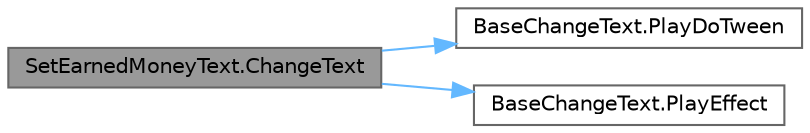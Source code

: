 digraph "SetEarnedMoneyText.ChangeText"
{
 // LATEX_PDF_SIZE
  bgcolor="transparent";
  edge [fontname=Helvetica,fontsize=10,labelfontname=Helvetica,labelfontsize=10];
  node [fontname=Helvetica,fontsize=10,shape=box,height=0.2,width=0.4];
  rankdir="LR";
  Node1 [id="Node000001",label="SetEarnedMoneyText.ChangeText",height=0.2,width=0.4,color="gray40", fillcolor="grey60", style="filled", fontcolor="black",tooltip=" "];
  Node1 -> Node2 [id="edge1_Node000001_Node000002",color="steelblue1",style="solid",tooltip=" "];
  Node2 [id="Node000002",label="BaseChangeText.PlayDoTween",height=0.2,width=0.4,color="grey40", fillcolor="white", style="filled",URL="$class_base_change_text.html#a551d8e19da8bc726f852f9c84088a528",tooltip=" "];
  Node1 -> Node3 [id="edge2_Node000001_Node000003",color="steelblue1",style="solid",tooltip=" "];
  Node3 [id="Node000003",label="BaseChangeText.PlayEffect",height=0.2,width=0.4,color="grey40", fillcolor="white", style="filled",URL="$class_base_change_text.html#a6a5e664db439088bc1b38fd935f3e5d3",tooltip=" "];
}
